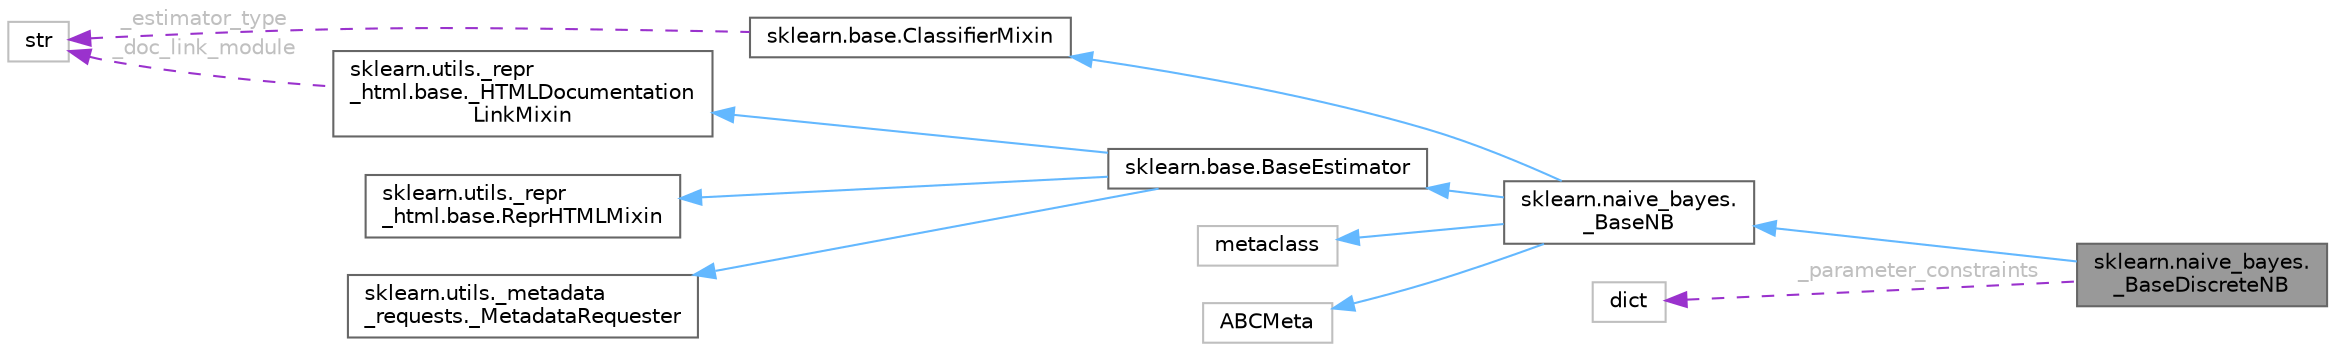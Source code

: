 digraph "sklearn.naive_bayes._BaseDiscreteNB"
{
 // LATEX_PDF_SIZE
  bgcolor="transparent";
  edge [fontname=Helvetica,fontsize=10,labelfontname=Helvetica,labelfontsize=10];
  node [fontname=Helvetica,fontsize=10,shape=box,height=0.2,width=0.4];
  rankdir="LR";
  Node1 [id="Node000001",label="sklearn.naive_bayes.\l_BaseDiscreteNB",height=0.2,width=0.4,color="gray40", fillcolor="grey60", style="filled", fontcolor="black",tooltip=" "];
  Node2 -> Node1 [id="edge1_Node000001_Node000002",dir="back",color="steelblue1",style="solid",tooltip=" "];
  Node2 [id="Node000002",label="sklearn.naive_bayes.\l_BaseNB",height=0.2,width=0.4,color="gray40", fillcolor="white", style="filled",URL="$d7/ddc/classsklearn_1_1naive__bayes_1_1__BaseNB.html",tooltip=" "];
  Node3 -> Node2 [id="edge2_Node000002_Node000003",dir="back",color="steelblue1",style="solid",tooltip=" "];
  Node3 [id="Node000003",label="sklearn.base.ClassifierMixin",height=0.2,width=0.4,color="gray40", fillcolor="white", style="filled",URL="$d2/d39/classsklearn_1_1base_1_1ClassifierMixin.html",tooltip=" "];
  Node4 -> Node3 [id="edge3_Node000003_Node000004",dir="back",color="darkorchid3",style="dashed",tooltip=" ",label=" _estimator_type",fontcolor="grey" ];
  Node4 [id="Node000004",label="str",height=0.2,width=0.4,color="grey75", fillcolor="white", style="filled",tooltip=" "];
  Node5 -> Node2 [id="edge4_Node000002_Node000005",dir="back",color="steelblue1",style="solid",tooltip=" "];
  Node5 [id="Node000005",label="sklearn.base.BaseEstimator",height=0.2,width=0.4,color="gray40", fillcolor="white", style="filled",URL="$d3/d20/classsklearn_1_1base_1_1BaseEstimator.html",tooltip=" "];
  Node6 -> Node5 [id="edge5_Node000005_Node000006",dir="back",color="steelblue1",style="solid",tooltip=" "];
  Node6 [id="Node000006",label="sklearn.utils._repr\l_html.base.ReprHTMLMixin",height=0.2,width=0.4,color="gray40", fillcolor="white", style="filled",URL="$d3/d50/classsklearn_1_1utils_1_1__repr__html_1_1base_1_1ReprHTMLMixin.html",tooltip=" "];
  Node7 -> Node5 [id="edge6_Node000005_Node000007",dir="back",color="steelblue1",style="solid",tooltip=" "];
  Node7 [id="Node000007",label="sklearn.utils._repr\l_html.base._HTMLDocumentation\lLinkMixin",height=0.2,width=0.4,color="gray40", fillcolor="white", style="filled",URL="$d5/d05/classsklearn_1_1utils_1_1__repr__html_1_1base_1_1__HTMLDocumentationLinkMixin.html",tooltip=" "];
  Node4 -> Node7 [id="edge7_Node000007_Node000004",dir="back",color="darkorchid3",style="dashed",tooltip=" ",label=" _doc_link_module",fontcolor="grey" ];
  Node8 -> Node5 [id="edge8_Node000005_Node000008",dir="back",color="steelblue1",style="solid",tooltip=" "];
  Node8 [id="Node000008",label="sklearn.utils._metadata\l_requests._MetadataRequester",height=0.2,width=0.4,color="gray40", fillcolor="white", style="filled",URL="$d6/dfa/classsklearn_1_1utils_1_1__metadata__requests_1_1__MetadataRequester.html",tooltip=" "];
  Node9 -> Node2 [id="edge9_Node000002_Node000009",dir="back",color="steelblue1",style="solid",tooltip=" "];
  Node9 [id="Node000009",label="metaclass",height=0.2,width=0.4,color="grey75", fillcolor="white", style="filled",URL="$d1/d9a/classmetaclass.html",tooltip=" "];
  Node10 -> Node2 [id="edge10_Node000002_Node000010",dir="back",color="steelblue1",style="solid",tooltip=" "];
  Node10 [id="Node000010",label="ABCMeta",height=0.2,width=0.4,color="grey75", fillcolor="white", style="filled",URL="$df/d42/classABCMeta.html",tooltip=" "];
  Node11 -> Node1 [id="edge11_Node000001_Node000011",dir="back",color="darkorchid3",style="dashed",tooltip=" ",label=" _parameter_constraints",fontcolor="grey" ];
  Node11 [id="Node000011",label="dict",height=0.2,width=0.4,color="grey75", fillcolor="white", style="filled",tooltip=" "];
}
